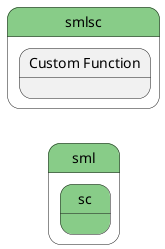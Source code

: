 @startuml
left to right direction


state "sml" as sml #88cc88 {
state "sc" as smlsc #88cc88 {
}
}


state "smlsc" as pstatename #88cc88 {
    state "Custom Function" as scfunction {
    }
}





@enduml
